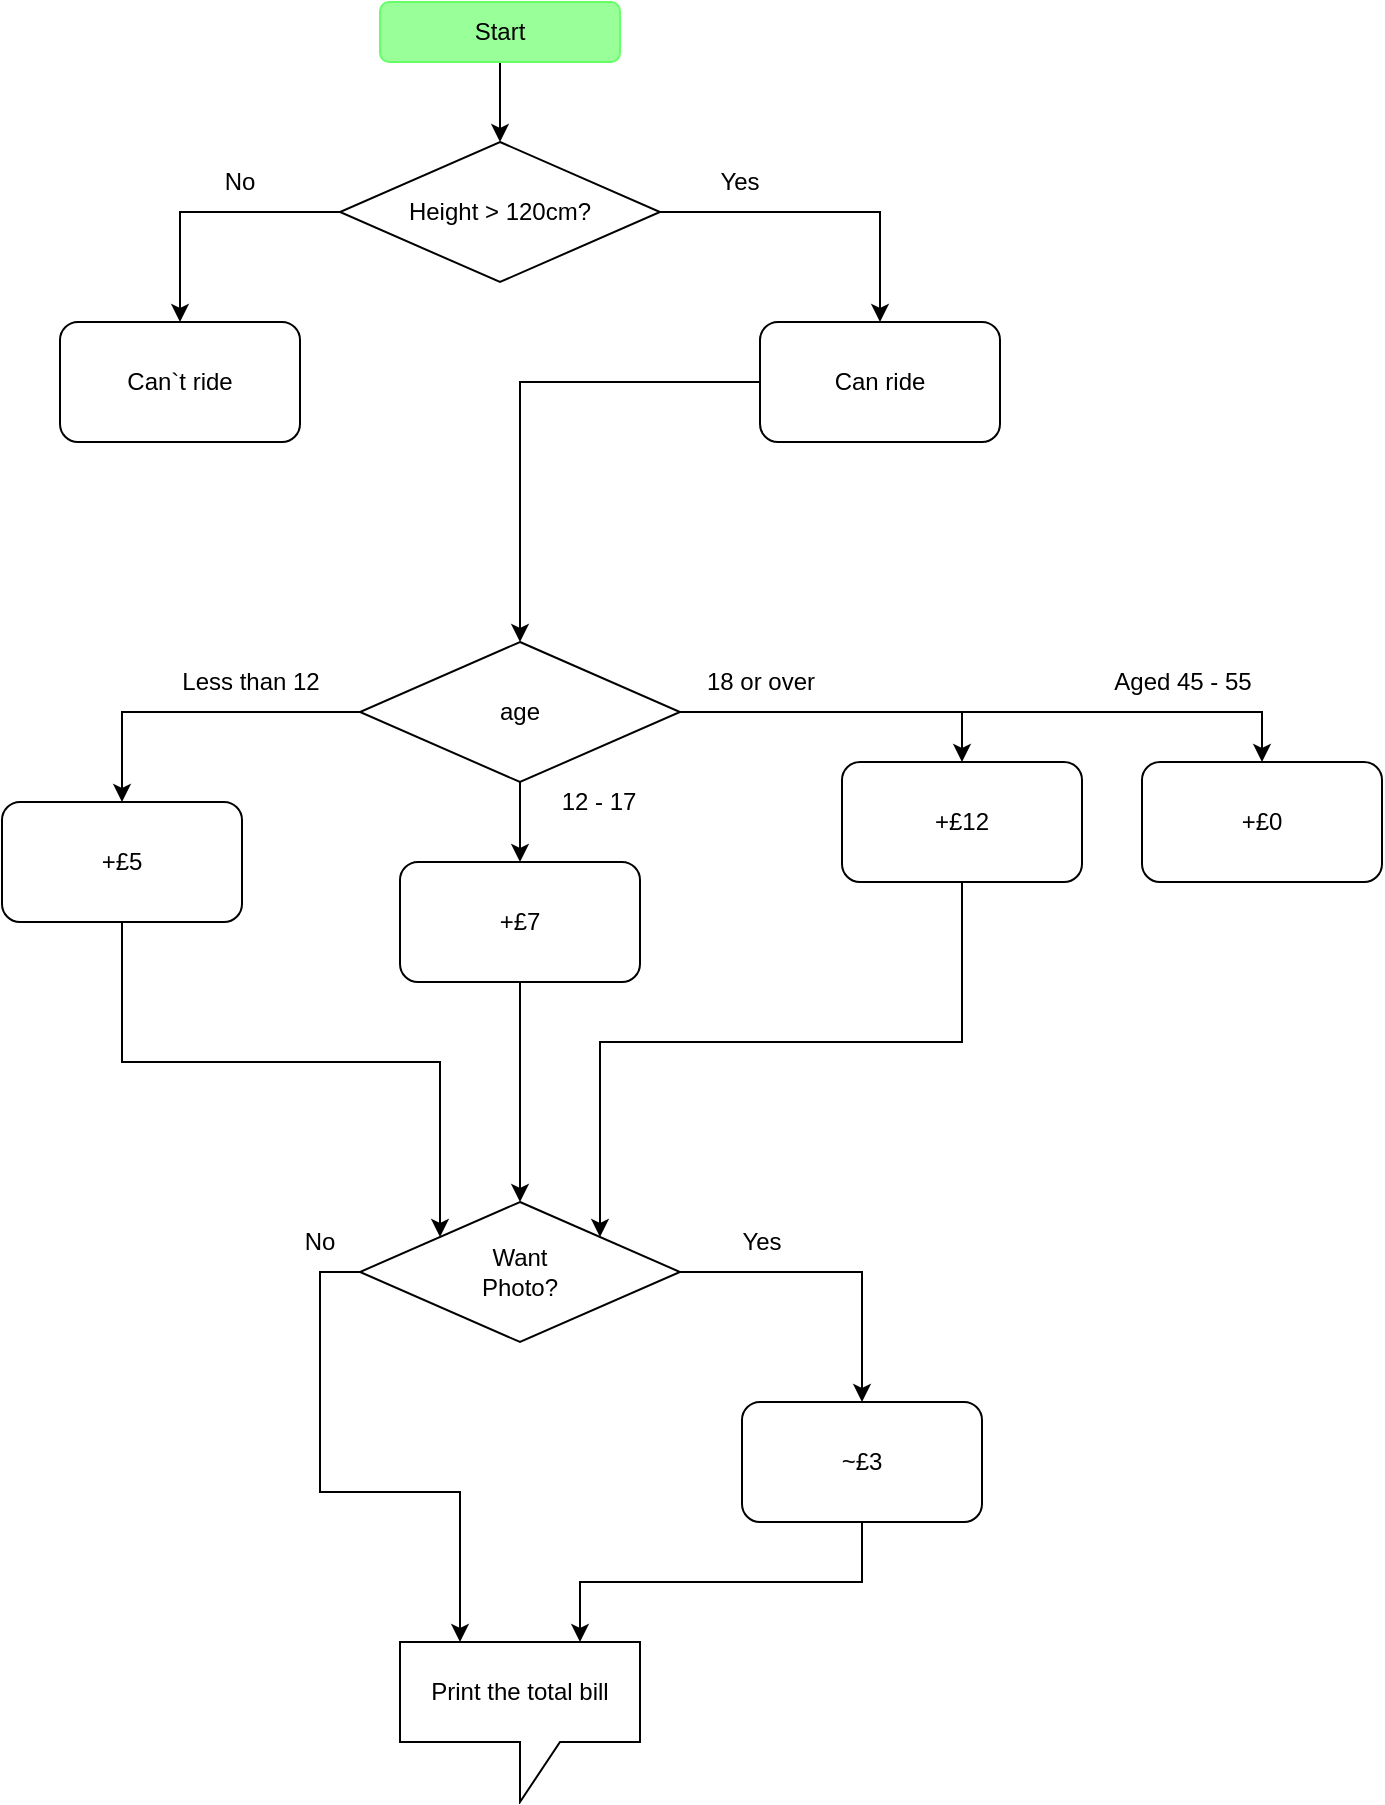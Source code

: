 <mxfile version="15.2.5" type="device"><diagram id="7hNmskec_v2e8M7ij4_a" name="Page-1"><mxGraphModel dx="2715" dy="2015" grid="1" gridSize="10" guides="1" tooltips="1" connect="1" arrows="1" fold="1" page="1" pageScale="1" pageWidth="827" pageHeight="1169" math="0" shadow="0"><root><mxCell id="0"/><mxCell id="1" parent="0"/><mxCell id="ToWhCWnd1xni6QPFGcaL-4" value="" style="edgeStyle=orthogonalEdgeStyle;rounded=0;orthogonalLoop=1;jettySize=auto;html=1;" parent="1" source="ToWhCWnd1xni6QPFGcaL-1" target="ToWhCWnd1xni6QPFGcaL-3" edge="1"><mxGeometry relative="1" as="geometry"/></mxCell><mxCell id="ToWhCWnd1xni6QPFGcaL-1" value="Start" style="rounded=1;whiteSpace=wrap;html=1;fillColor=#99FF99;strokeColor=#66FF66;" parent="1" vertex="1"><mxGeometry x="279" y="70" width="120" height="30" as="geometry"/></mxCell><mxCell id="ToWhCWnd1xni6QPFGcaL-2" style="edgeStyle=orthogonalEdgeStyle;rounded=0;orthogonalLoop=1;jettySize=auto;html=1;exitX=0.5;exitY=1;exitDx=0;exitDy=0;" parent="1" source="ToWhCWnd1xni6QPFGcaL-1" target="ToWhCWnd1xni6QPFGcaL-1" edge="1"><mxGeometry relative="1" as="geometry"/></mxCell><mxCell id="ToWhCWnd1xni6QPFGcaL-6" style="edgeStyle=orthogonalEdgeStyle;rounded=0;orthogonalLoop=1;jettySize=auto;html=1;" parent="1" source="ToWhCWnd1xni6QPFGcaL-3" target="ToWhCWnd1xni6QPFGcaL-5" edge="1"><mxGeometry relative="1" as="geometry"/></mxCell><mxCell id="ToWhCWnd1xni6QPFGcaL-8" style="edgeStyle=orthogonalEdgeStyle;rounded=0;orthogonalLoop=1;jettySize=auto;html=1;exitX=1;exitY=0.5;exitDx=0;exitDy=0;" parent="1" source="ToWhCWnd1xni6QPFGcaL-3" target="ToWhCWnd1xni6QPFGcaL-7" edge="1"><mxGeometry relative="1" as="geometry"/></mxCell><mxCell id="ToWhCWnd1xni6QPFGcaL-3" value="Height &amp;gt; 120cm?" style="rhombus;whiteSpace=wrap;html=1;strokeColor=#000000;fillColor=#FFFFFF;" parent="1" vertex="1"><mxGeometry x="259" y="140" width="160" height="70" as="geometry"/></mxCell><mxCell id="ToWhCWnd1xni6QPFGcaL-5" value="Can`t ride" style="rounded=1;whiteSpace=wrap;html=1;strokeColor=#000000;fillColor=#FFFFFF;" parent="1" vertex="1"><mxGeometry x="119" y="230" width="120" height="60" as="geometry"/></mxCell><mxCell id="jsXpdkttaw_UaHaMKcZt-2" value="" style="edgeStyle=orthogonalEdgeStyle;rounded=0;orthogonalLoop=1;jettySize=auto;html=1;" parent="1" source="ToWhCWnd1xni6QPFGcaL-7" target="jsXpdkttaw_UaHaMKcZt-1" edge="1"><mxGeometry relative="1" as="geometry"/></mxCell><mxCell id="ToWhCWnd1xni6QPFGcaL-7" value="Can ride" style="rounded=1;whiteSpace=wrap;html=1;strokeColor=#000000;fillColor=#FFFFFF;" parent="1" vertex="1"><mxGeometry x="469" y="230" width="120" height="60" as="geometry"/></mxCell><mxCell id="ToWhCWnd1xni6QPFGcaL-9" value="No" style="text;html=1;strokeColor=none;fillColor=none;align=center;verticalAlign=middle;whiteSpace=wrap;rounded=0;" parent="1" vertex="1"><mxGeometry x="189" y="150" width="40" height="20" as="geometry"/></mxCell><mxCell id="ToWhCWnd1xni6QPFGcaL-13" value="Yes" style="text;html=1;strokeColor=none;fillColor=none;align=center;verticalAlign=middle;whiteSpace=wrap;rounded=0;" parent="1" vertex="1"><mxGeometry x="439" y="150" width="40" height="20" as="geometry"/></mxCell><mxCell id="jsXpdkttaw_UaHaMKcZt-7" style="edgeStyle=orthogonalEdgeStyle;rounded=0;orthogonalLoop=1;jettySize=auto;html=1;exitX=0;exitY=0.5;exitDx=0;exitDy=0;" parent="1" source="jsXpdkttaw_UaHaMKcZt-1" target="jsXpdkttaw_UaHaMKcZt-6" edge="1"><mxGeometry relative="1" as="geometry"/></mxCell><mxCell id="_Nq03AceaRnL6GDkN-Gs-2" style="edgeStyle=orthogonalEdgeStyle;rounded=0;orthogonalLoop=1;jettySize=auto;html=1;exitX=1;exitY=0.5;exitDx=0;exitDy=0;entryX=0.5;entryY=0;entryDx=0;entryDy=0;" parent="1" source="jsXpdkttaw_UaHaMKcZt-1" target="jsXpdkttaw_UaHaMKcZt-3" edge="1"><mxGeometry relative="1" as="geometry"/></mxCell><mxCell id="_Nq03AceaRnL6GDkN-Gs-4" value="" style="edgeStyle=orthogonalEdgeStyle;rounded=0;orthogonalLoop=1;jettySize=auto;html=1;" parent="1" source="jsXpdkttaw_UaHaMKcZt-1" target="_Nq03AceaRnL6GDkN-Gs-3" edge="1"><mxGeometry relative="1" as="geometry"/></mxCell><mxCell id="yrluLftV8zy4ITeZcizG-2" style="edgeStyle=orthogonalEdgeStyle;rounded=0;orthogonalLoop=1;jettySize=auto;html=1;exitX=1;exitY=0.5;exitDx=0;exitDy=0;entryX=0.5;entryY=0;entryDx=0;entryDy=0;" edge="1" parent="1" source="jsXpdkttaw_UaHaMKcZt-1" target="yrluLftV8zy4ITeZcizG-1"><mxGeometry relative="1" as="geometry"/></mxCell><mxCell id="jsXpdkttaw_UaHaMKcZt-1" value="age" style="rhombus;whiteSpace=wrap;html=1;strokeColor=#000000;fillColor=#FFFFFF;" parent="1" vertex="1"><mxGeometry x="269" y="390" width="160" height="70" as="geometry"/></mxCell><mxCell id="taqHNYy7en78dnQ3j_0S-3" style="edgeStyle=orthogonalEdgeStyle;rounded=0;orthogonalLoop=1;jettySize=auto;html=1;exitX=0.5;exitY=1;exitDx=0;exitDy=0;entryX=1;entryY=0;entryDx=0;entryDy=0;" parent="1" source="jsXpdkttaw_UaHaMKcZt-3" target="taqHNYy7en78dnQ3j_0S-1" edge="1"><mxGeometry relative="1" as="geometry"/></mxCell><mxCell id="jsXpdkttaw_UaHaMKcZt-3" value="+£12" style="rounded=1;whiteSpace=wrap;html=1;strokeColor=#000000;fillColor=#FFFFFF;" parent="1" vertex="1"><mxGeometry x="510" y="450" width="120" height="60" as="geometry"/></mxCell><mxCell id="jsXpdkttaw_UaHaMKcZt-5" value="18 or over" style="text;html=1;strokeColor=none;fillColor=none;align=center;verticalAlign=middle;whiteSpace=wrap;rounded=0;" parent="1" vertex="1"><mxGeometry x="429" y="400" width="81" height="20" as="geometry"/></mxCell><mxCell id="taqHNYy7en78dnQ3j_0S-5" style="edgeStyle=orthogonalEdgeStyle;rounded=0;orthogonalLoop=1;jettySize=auto;html=1;exitX=0.5;exitY=1;exitDx=0;exitDy=0;entryX=0;entryY=0;entryDx=0;entryDy=0;" parent="1" source="jsXpdkttaw_UaHaMKcZt-6" target="taqHNYy7en78dnQ3j_0S-1" edge="1"><mxGeometry relative="1" as="geometry"/></mxCell><mxCell id="jsXpdkttaw_UaHaMKcZt-6" value="+£5" style="rounded=1;whiteSpace=wrap;html=1;strokeColor=#000000;fillColor=#FFFFFF;" parent="1" vertex="1"><mxGeometry x="90" y="470" width="120" height="60" as="geometry"/></mxCell><mxCell id="jsXpdkttaw_UaHaMKcZt-8" value="Less than 12" style="text;html=1;strokeColor=none;fillColor=none;align=center;verticalAlign=middle;whiteSpace=wrap;rounded=0;" parent="1" vertex="1"><mxGeometry x="170" y="400" width="89" height="20" as="geometry"/></mxCell><mxCell id="taqHNYy7en78dnQ3j_0S-4" value="" style="edgeStyle=orthogonalEdgeStyle;rounded=0;orthogonalLoop=1;jettySize=auto;html=1;" parent="1" source="_Nq03AceaRnL6GDkN-Gs-3" target="taqHNYy7en78dnQ3j_0S-1" edge="1"><mxGeometry relative="1" as="geometry"/></mxCell><mxCell id="_Nq03AceaRnL6GDkN-Gs-3" value="+£7" style="rounded=1;whiteSpace=wrap;html=1;strokeColor=#000000;fillColor=#FFFFFF;" parent="1" vertex="1"><mxGeometry x="289" y="500" width="120" height="60" as="geometry"/></mxCell><mxCell id="_Nq03AceaRnL6GDkN-Gs-5" value="12 - 17" style="text;html=1;strokeColor=none;fillColor=none;align=center;verticalAlign=middle;whiteSpace=wrap;rounded=0;" parent="1" vertex="1"><mxGeometry x="348" y="460" width="81" height="20" as="geometry"/></mxCell><mxCell id="taqHNYy7en78dnQ3j_0S-7" style="edgeStyle=orthogonalEdgeStyle;rounded=0;orthogonalLoop=1;jettySize=auto;html=1;exitX=1;exitY=0.5;exitDx=0;exitDy=0;" parent="1" source="taqHNYy7en78dnQ3j_0S-1" target="taqHNYy7en78dnQ3j_0S-6" edge="1"><mxGeometry relative="1" as="geometry"/></mxCell><mxCell id="taqHNYy7en78dnQ3j_0S-14" style="edgeStyle=orthogonalEdgeStyle;rounded=0;orthogonalLoop=1;jettySize=auto;html=1;exitX=0;exitY=0.5;exitDx=0;exitDy=0;entryX=0.25;entryY=0;entryDx=0;entryDy=0;entryPerimeter=0;" parent="1" source="taqHNYy7en78dnQ3j_0S-1" target="taqHNYy7en78dnQ3j_0S-10" edge="1"><mxGeometry relative="1" as="geometry"/></mxCell><mxCell id="taqHNYy7en78dnQ3j_0S-1" value="Want&lt;br&gt;Photo?" style="rhombus;whiteSpace=wrap;html=1;strokeColor=#000000;fillColor=#FFFFFF;" parent="1" vertex="1"><mxGeometry x="269" y="670" width="160" height="70" as="geometry"/></mxCell><mxCell id="taqHNYy7en78dnQ3j_0S-13" style="edgeStyle=orthogonalEdgeStyle;rounded=0;orthogonalLoop=1;jettySize=auto;html=1;exitX=0.5;exitY=1;exitDx=0;exitDy=0;entryX=0.75;entryY=0;entryDx=0;entryDy=0;entryPerimeter=0;" parent="1" source="taqHNYy7en78dnQ3j_0S-6" target="taqHNYy7en78dnQ3j_0S-10" edge="1"><mxGeometry relative="1" as="geometry"/></mxCell><mxCell id="taqHNYy7en78dnQ3j_0S-6" value="~£3" style="rounded=1;whiteSpace=wrap;html=1;strokeColor=#000000;fillColor=#FFFFFF;" parent="1" vertex="1"><mxGeometry x="460" y="770" width="120" height="60" as="geometry"/></mxCell><mxCell id="taqHNYy7en78dnQ3j_0S-10" value="Print the total bill" style="shape=callout;whiteSpace=wrap;html=1;perimeter=calloutPerimeter;" parent="1" vertex="1"><mxGeometry x="289" y="890" width="120" height="80" as="geometry"/></mxCell><mxCell id="taqHNYy7en78dnQ3j_0S-15" value="Yes" style="text;html=1;strokeColor=none;fillColor=none;align=center;verticalAlign=middle;whiteSpace=wrap;rounded=0;" parent="1" vertex="1"><mxGeometry x="449.5" y="680" width="40" height="20" as="geometry"/></mxCell><mxCell id="taqHNYy7en78dnQ3j_0S-17" value="No" style="text;html=1;strokeColor=none;fillColor=none;align=center;verticalAlign=middle;whiteSpace=wrap;rounded=0;" parent="1" vertex="1"><mxGeometry x="229" y="680" width="40" height="20" as="geometry"/></mxCell><mxCell id="yrluLftV8zy4ITeZcizG-1" value="+£0" style="rounded=1;whiteSpace=wrap;html=1;strokeColor=#000000;fillColor=#FFFFFF;" vertex="1" parent="1"><mxGeometry x="660" y="450" width="120" height="60" as="geometry"/></mxCell><mxCell id="yrluLftV8zy4ITeZcizG-3" value="Aged 45 - 55" style="text;html=1;strokeColor=none;fillColor=none;align=center;verticalAlign=middle;whiteSpace=wrap;rounded=0;" vertex="1" parent="1"><mxGeometry x="640" y="400" width="81" height="20" as="geometry"/></mxCell></root></mxGraphModel></diagram></mxfile>